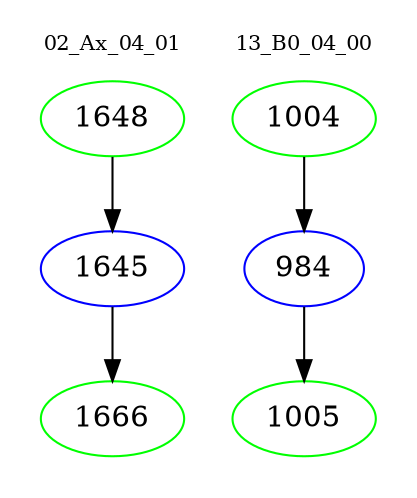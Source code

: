 digraph{
subgraph cluster_0 {
color = white
label = "02_Ax_04_01";
fontsize=10;
T0_1648 [label="1648", color="green"]
T0_1648 -> T0_1645 [color="black"]
T0_1645 [label="1645", color="blue"]
T0_1645 -> T0_1666 [color="black"]
T0_1666 [label="1666", color="green"]
}
subgraph cluster_1 {
color = white
label = "13_B0_04_00";
fontsize=10;
T1_1004 [label="1004", color="green"]
T1_1004 -> T1_984 [color="black"]
T1_984 [label="984", color="blue"]
T1_984 -> T1_1005 [color="black"]
T1_1005 [label="1005", color="green"]
}
}
